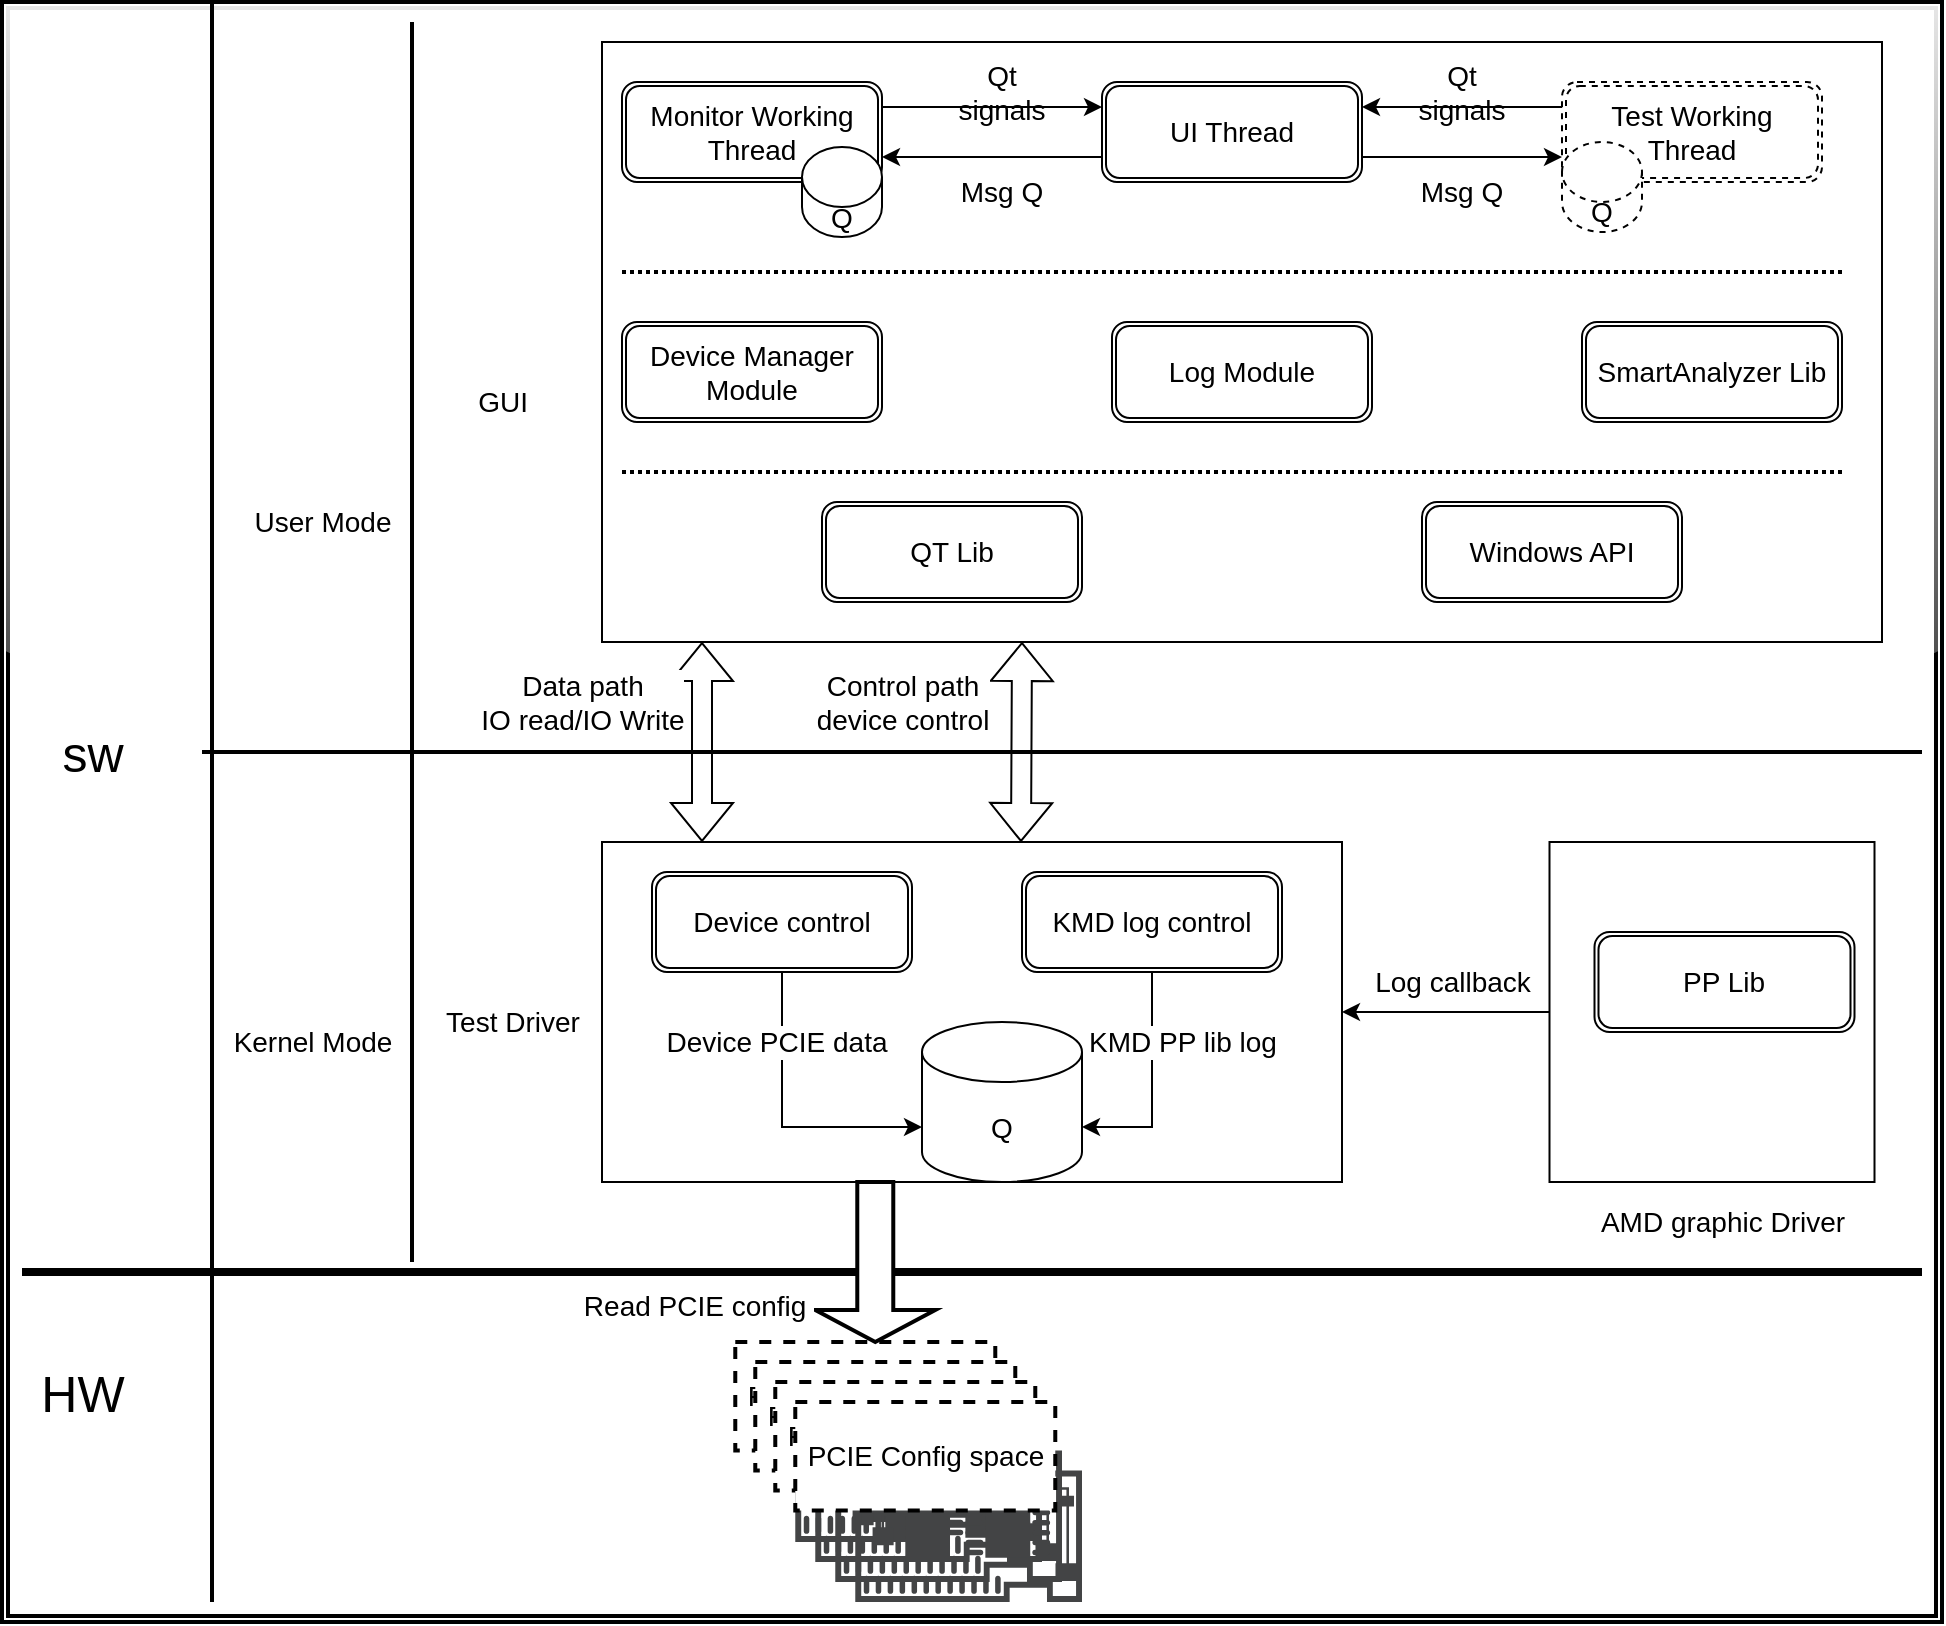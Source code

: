 <mxfile version="16.5.6" type="github">
  <diagram id="kgpKYQtTHZ0yAKxKKP6v" name="Page-1">
    <mxGraphModel dx="2881" dy="1091" grid="1" gridSize="10" guides="1" tooltips="1" connect="1" arrows="1" fold="1" page="1" pageScale="1" pageWidth="850" pageHeight="1100" math="0" shadow="0">
      <root>
        <mxCell id="0" />
        <mxCell id="1" parent="0" />
        <mxCell id="bdpj6q706ZwAjSxWvGq5-77" value="" style="shape=ext;double=1;rounded=0;whiteSpace=wrap;html=1;glass=1;fontSize=25;strokeWidth=2;shadow=0;sketch=0;" vertex="1" parent="1">
          <mxGeometry x="-170" y="310" width="970" height="810" as="geometry" />
        </mxCell>
        <mxCell id="bdpj6q706ZwAjSxWvGq5-51" value="&lt;span style=&quot;font-size: 14px;&quot;&gt;PCIE Config space&lt;/span&gt;" style="rounded=0;whiteSpace=wrap;html=1;dashed=1;strokeWidth=2;glass=0;fontSize=14;fontStyle=0" vertex="1" parent="1">
          <mxGeometry x="196.64" y="980" width="130" height="54.25" as="geometry" />
        </mxCell>
        <mxCell id="bdpj6q706ZwAjSxWvGq5-3" value="User Mode" style="text;html=1;align=center;verticalAlign=middle;resizable=0;points=[];autosize=1;strokeColor=none;fillColor=none;fontSize=14;fontStyle=0" vertex="1" parent="1">
          <mxGeometry x="-50" y="560" width="80" height="20" as="geometry" />
        </mxCell>
        <mxCell id="bdpj6q706ZwAjSxWvGq5-4" value="GUI" style="text;html=1;align=center;verticalAlign=middle;resizable=0;points=[];autosize=1;strokeColor=none;fillColor=none;fontSize=14;fontStyle=0" vertex="1" parent="1">
          <mxGeometry x="60" y="500" width="40" height="20" as="geometry" />
        </mxCell>
        <mxCell id="bdpj6q706ZwAjSxWvGq5-5" value="Kernel Mode" style="text;html=1;align=center;verticalAlign=middle;resizable=0;points=[];autosize=1;strokeColor=none;fillColor=none;fontSize=14;fontStyle=0" vertex="1" parent="1">
          <mxGeometry x="-60" y="820" width="90" height="20" as="geometry" />
        </mxCell>
        <mxCell id="bdpj6q706ZwAjSxWvGq5-6" value="" style="line;strokeWidth=2;direction=south;html=1;fontSize=14;fontStyle=0" vertex="1" parent="1">
          <mxGeometry x="30" y="320" width="10" height="620" as="geometry" />
        </mxCell>
        <mxCell id="bdpj6q706ZwAjSxWvGq5-7" value="" style="line;strokeWidth=4;html=1;perimeter=backbonePerimeter;points=[];outlineConnect=0;fontSize=14;fontStyle=0" vertex="1" parent="1">
          <mxGeometry x="-160" y="940" width="950" height="10" as="geometry" />
        </mxCell>
        <mxCell id="bdpj6q706ZwAjSxWvGq5-8" value="" style="line;strokeWidth=2;direction=south;html=1;fontSize=14;fontStyle=0" vertex="1" parent="1">
          <mxGeometry x="-70" y="310" width="10" height="800" as="geometry" />
        </mxCell>
        <mxCell id="bdpj6q706ZwAjSxWvGq5-9" value="&lt;font style=&quot;font-size: 25px&quot;&gt;sw&lt;/font&gt;" style="text;html=1;align=center;verticalAlign=middle;resizable=0;points=[];autosize=1;strokeColor=none;fillColor=none;fontSize=14;fontStyle=0" vertex="1" parent="1">
          <mxGeometry x="-150" y="670" width="50" height="30" as="geometry" />
        </mxCell>
        <mxCell id="bdpj6q706ZwAjSxWvGq5-10" value="&lt;font style=&quot;font-size: 25px&quot;&gt;HW&lt;/font&gt;" style="text;html=1;align=center;verticalAlign=middle;resizable=0;points=[];autosize=1;strokeColor=none;fillColor=none;fontSize=14;fontStyle=0" vertex="1" parent="1">
          <mxGeometry x="-160" y="990" width="60" height="30" as="geometry" />
        </mxCell>
        <mxCell id="bdpj6q706ZwAjSxWvGq5-11" value="" style="whiteSpace=wrap;html=1;fontSize=14;fontStyle=0" vertex="1" parent="1">
          <mxGeometry x="130" y="730" width="370" height="170" as="geometry" />
        </mxCell>
        <mxCell id="bdpj6q706ZwAjSxWvGq5-73" style="edgeStyle=orthogonalEdgeStyle;rounded=0;orthogonalLoop=1;jettySize=auto;html=1;fontSize=14;fontStyle=0" edge="1" parent="1" source="bdpj6q706ZwAjSxWvGq5-12" target="bdpj6q706ZwAjSxWvGq5-11">
          <mxGeometry relative="1" as="geometry" />
        </mxCell>
        <mxCell id="bdpj6q706ZwAjSxWvGq5-12" value="" style="whiteSpace=wrap;html=1;fontSize=14;fontStyle=0" vertex="1" parent="1">
          <mxGeometry x="603.75" y="730" width="162.5" height="170" as="geometry" />
        </mxCell>
        <mxCell id="bdpj6q706ZwAjSxWvGq5-13" value="" style="whiteSpace=wrap;html=1;fontSize=14;fontStyle=0" vertex="1" parent="1">
          <mxGeometry x="130" y="330" width="640" height="300" as="geometry" />
        </mxCell>
        <mxCell id="bdpj6q706ZwAjSxWvGq5-14" value="Test Driver" style="text;html=1;align=center;verticalAlign=middle;resizable=0;points=[];autosize=1;strokeColor=none;fillColor=none;fontSize=14;fontStyle=0" vertex="1" parent="1">
          <mxGeometry x="45" y="810" width="80" height="20" as="geometry" />
        </mxCell>
        <mxCell id="bdpj6q706ZwAjSxWvGq5-16" value="AMD graphic Driver" style="text;html=1;align=center;verticalAlign=middle;resizable=0;points=[];autosize=1;strokeColor=none;fillColor=none;fontSize=14;fontStyle=0" vertex="1" parent="1">
          <mxGeometry x="620" y="910" width="140" height="20" as="geometry" />
        </mxCell>
        <mxCell id="bdpj6q706ZwAjSxWvGq5-32" style="edgeStyle=orthogonalEdgeStyle;rounded=0;orthogonalLoop=1;jettySize=auto;html=1;entryX=1;entryY=0.75;entryDx=0;entryDy=0;fontSize=14;fontStyle=0" edge="1" parent="1" source="bdpj6q706ZwAjSxWvGq5-17" target="bdpj6q706ZwAjSxWvGq5-18">
          <mxGeometry relative="1" as="geometry">
            <Array as="points">
              <mxPoint x="325" y="388" />
            </Array>
          </mxGeometry>
        </mxCell>
        <mxCell id="bdpj6q706ZwAjSxWvGq5-34" style="edgeStyle=orthogonalEdgeStyle;rounded=0;orthogonalLoop=1;jettySize=auto;html=1;entryX=0;entryY=0.75;entryDx=0;entryDy=0;exitX=1;exitY=0.75;exitDx=0;exitDy=0;fontSize=14;fontStyle=0" edge="1" parent="1" source="bdpj6q706ZwAjSxWvGq5-17" target="bdpj6q706ZwAjSxWvGq5-19">
          <mxGeometry relative="1" as="geometry" />
        </mxCell>
        <mxCell id="bdpj6q706ZwAjSxWvGq5-17" value="UI Thread" style="shape=ext;double=1;rounded=1;whiteSpace=wrap;html=1;fontSize=14;fontStyle=0" vertex="1" parent="1">
          <mxGeometry x="380" y="350" width="130" height="50" as="geometry" />
        </mxCell>
        <mxCell id="bdpj6q706ZwAjSxWvGq5-26" style="edgeStyle=orthogonalEdgeStyle;rounded=0;orthogonalLoop=1;jettySize=auto;html=1;exitX=1;exitY=0.25;exitDx=0;exitDy=0;entryX=0;entryY=0.25;entryDx=0;entryDy=0;fontSize=14;fontStyle=0" edge="1" parent="1" source="bdpj6q706ZwAjSxWvGq5-18" target="bdpj6q706ZwAjSxWvGq5-17">
          <mxGeometry relative="1" as="geometry" />
        </mxCell>
        <mxCell id="bdpj6q706ZwAjSxWvGq5-18" value="Monitor Working Thread" style="shape=ext;double=1;rounded=1;whiteSpace=wrap;html=1;fontSize=14;fontStyle=0" vertex="1" parent="1">
          <mxGeometry x="140" y="350" width="130" height="50" as="geometry" />
        </mxCell>
        <mxCell id="bdpj6q706ZwAjSxWvGq5-28" style="edgeStyle=orthogonalEdgeStyle;rounded=0;orthogonalLoop=1;jettySize=auto;html=1;entryX=1;entryY=0.25;entryDx=0;entryDy=0;exitX=0;exitY=0.25;exitDx=0;exitDy=0;fontSize=14;fontStyle=0" edge="1" parent="1" source="bdpj6q706ZwAjSxWvGq5-19" target="bdpj6q706ZwAjSxWvGq5-17">
          <mxGeometry relative="1" as="geometry" />
        </mxCell>
        <mxCell id="bdpj6q706ZwAjSxWvGq5-19" value="Test Working Thread" style="shape=ext;double=1;rounded=1;whiteSpace=wrap;html=1;dashed=1;fontSize=14;fontStyle=0" vertex="1" parent="1">
          <mxGeometry x="610" y="350" width="130" height="50" as="geometry" />
        </mxCell>
        <mxCell id="bdpj6q706ZwAjSxWvGq5-20" value="Device Manager Module" style="shape=ext;double=1;rounded=1;whiteSpace=wrap;html=1;fontSize=14;fontStyle=0" vertex="1" parent="1">
          <mxGeometry x="140" y="470" width="130" height="50" as="geometry" />
        </mxCell>
        <mxCell id="bdpj6q706ZwAjSxWvGq5-21" value="Log Module" style="shape=ext;double=1;rounded=1;whiteSpace=wrap;html=1;fontSize=14;fontStyle=0" vertex="1" parent="1">
          <mxGeometry x="385" y="470" width="130" height="50" as="geometry" />
        </mxCell>
        <mxCell id="bdpj6q706ZwAjSxWvGq5-22" value="QT Lib" style="shape=ext;double=1;rounded=1;whiteSpace=wrap;html=1;fontSize=14;fontStyle=0" vertex="1" parent="1">
          <mxGeometry x="240" y="560" width="130" height="50" as="geometry" />
        </mxCell>
        <mxCell id="bdpj6q706ZwAjSxWvGq5-23" value="Windows API" style="shape=ext;double=1;rounded=1;whiteSpace=wrap;html=1;fontSize=14;fontStyle=0" vertex="1" parent="1">
          <mxGeometry x="540" y="560" width="130" height="50" as="geometry" />
        </mxCell>
        <mxCell id="bdpj6q706ZwAjSxWvGq5-24" value="SmartAnalyzer Lib" style="shape=ext;double=1;rounded=1;whiteSpace=wrap;html=1;fontSize=14;fontStyle=0" vertex="1" parent="1">
          <mxGeometry x="620" y="470" width="130" height="50" as="geometry" />
        </mxCell>
        <mxCell id="bdpj6q706ZwAjSxWvGq5-27" value="Qt signals" style="text;html=1;strokeColor=none;fillColor=none;align=center;verticalAlign=middle;whiteSpace=wrap;rounded=0;fontSize=14;fontStyle=0" vertex="1" parent="1">
          <mxGeometry x="300" y="340" width="60" height="30" as="geometry" />
        </mxCell>
        <mxCell id="bdpj6q706ZwAjSxWvGq5-29" value="Qt signals" style="text;html=1;strokeColor=none;fillColor=none;align=center;verticalAlign=middle;whiteSpace=wrap;rounded=0;fontSize=14;fontStyle=0" vertex="1" parent="1">
          <mxGeometry x="530" y="340" width="60" height="30" as="geometry" />
        </mxCell>
        <mxCell id="bdpj6q706ZwAjSxWvGq5-33" value="Msg Q" style="text;html=1;strokeColor=none;fillColor=none;align=center;verticalAlign=middle;whiteSpace=wrap;rounded=0;fontSize=14;fontStyle=0" vertex="1" parent="1">
          <mxGeometry x="300" y="390" width="60" height="30" as="geometry" />
        </mxCell>
        <mxCell id="bdpj6q706ZwAjSxWvGq5-35" value="Msg Q" style="text;html=1;strokeColor=none;fillColor=none;align=center;verticalAlign=middle;whiteSpace=wrap;rounded=0;fontSize=14;fontStyle=0" vertex="1" parent="1">
          <mxGeometry x="530" y="390" width="60" height="30" as="geometry" />
        </mxCell>
        <mxCell id="bdpj6q706ZwAjSxWvGq5-36" value="Q" style="shape=cylinder3;whiteSpace=wrap;html=1;boundedLbl=1;backgroundOutline=1;size=15;fontSize=14;fontStyle=0" vertex="1" parent="1">
          <mxGeometry x="230" y="382.5" width="40" height="45" as="geometry" />
        </mxCell>
        <mxCell id="bdpj6q706ZwAjSxWvGq5-37" value="Q" style="shape=cylinder3;whiteSpace=wrap;html=1;boundedLbl=1;backgroundOutline=1;size=15;dashed=1;fontSize=14;fontStyle=0" vertex="1" parent="1">
          <mxGeometry x="610" y="380" width="40" height="45" as="geometry" />
        </mxCell>
        <mxCell id="bdpj6q706ZwAjSxWvGq5-39" value="" style="line;strokeWidth=2;html=1;dashed=1;dashPattern=1 1;fontSize=14;fontStyle=0" vertex="1" parent="1">
          <mxGeometry x="140" y="440" width="610" height="10" as="geometry" />
        </mxCell>
        <mxCell id="bdpj6q706ZwAjSxWvGq5-40" value="" style="line;strokeWidth=2;html=1;dashed=1;dashPattern=1 1;fontSize=14;fontStyle=0" vertex="1" parent="1">
          <mxGeometry x="140" y="540" width="610" height="10" as="geometry" />
        </mxCell>
        <mxCell id="bdpj6q706ZwAjSxWvGq5-41" value="" style="line;strokeWidth=2;html=1;fontSize=14;fontStyle=0" vertex="1" parent="1">
          <mxGeometry x="-70" y="680" width="860" height="10" as="geometry" />
        </mxCell>
        <mxCell id="bdpj6q706ZwAjSxWvGq5-42" value="" style="shape=flexArrow;endArrow=classic;startArrow=classic;html=1;rounded=0;fontSize=14;fontStyle=0" edge="1" parent="1">
          <mxGeometry width="100" height="100" relative="1" as="geometry">
            <mxPoint x="180" y="730" as="sourcePoint" />
            <mxPoint x="180" y="630" as="targetPoint" />
          </mxGeometry>
        </mxCell>
        <mxCell id="bdpj6q706ZwAjSxWvGq5-44" value="Data path&lt;br style=&quot;font-size: 14px;&quot;&gt;IO read/IO Write" style="edgeLabel;html=1;align=center;verticalAlign=middle;resizable=0;points=[];fontSize=14;fontStyle=0" vertex="1" connectable="0" parent="bdpj6q706ZwAjSxWvGq5-42">
          <mxGeometry x="0.3" y="-9" relative="1" as="geometry">
            <mxPoint x="-69" y="-5" as="offset" />
          </mxGeometry>
        </mxCell>
        <mxCell id="bdpj6q706ZwAjSxWvGq5-43" value="Q" style="shape=cylinder3;whiteSpace=wrap;html=1;boundedLbl=1;backgroundOutline=1;size=15;fontSize=14;fontStyle=0" vertex="1" parent="1">
          <mxGeometry x="290" y="820" width="80" height="80" as="geometry" />
        </mxCell>
        <mxCell id="bdpj6q706ZwAjSxWvGq5-45" value="" style="shape=flexArrow;endArrow=classic;startArrow=classic;html=1;rounded=0;fontSize=14;fontStyle=0" edge="1" parent="1">
          <mxGeometry width="100" height="100" relative="1" as="geometry">
            <mxPoint x="339.5" y="730" as="sourcePoint" />
            <mxPoint x="340" y="630" as="targetPoint" />
          </mxGeometry>
        </mxCell>
        <mxCell id="bdpj6q706ZwAjSxWvGq5-46" value="Control path&lt;br style=&quot;font-size: 14px;&quot;&gt;device control" style="edgeLabel;html=1;align=center;verticalAlign=middle;resizable=0;points=[];fontSize=14;fontStyle=0" vertex="1" connectable="0" parent="bdpj6q706ZwAjSxWvGq5-45">
          <mxGeometry x="0.3" y="-9" relative="1" as="geometry">
            <mxPoint x="-69" y="-5" as="offset" />
          </mxGeometry>
        </mxCell>
        <mxCell id="bdpj6q706ZwAjSxWvGq5-67" style="edgeStyle=orthogonalEdgeStyle;rounded=0;orthogonalLoop=1;jettySize=auto;html=1;entryX=0;entryY=0;entryDx=0;entryDy=52.5;entryPerimeter=0;exitX=0.5;exitY=1;exitDx=0;exitDy=0;fontSize=14;fontStyle=0" edge="1" parent="1" source="bdpj6q706ZwAjSxWvGq5-47" target="bdpj6q706ZwAjSxWvGq5-43">
          <mxGeometry relative="1" as="geometry" />
        </mxCell>
        <mxCell id="bdpj6q706ZwAjSxWvGq5-68" value="Device PCIE data" style="edgeLabel;html=1;align=center;verticalAlign=middle;resizable=0;points=[];fontSize=14;fontStyle=0" vertex="1" connectable="0" parent="bdpj6q706ZwAjSxWvGq5-67">
          <mxGeometry x="-0.783" y="-2" relative="1" as="geometry">
            <mxPoint x="-1" y="19" as="offset" />
          </mxGeometry>
        </mxCell>
        <mxCell id="bdpj6q706ZwAjSxWvGq5-47" value="Device control" style="shape=ext;double=1;rounded=1;whiteSpace=wrap;html=1;fontSize=14;fontStyle=0" vertex="1" parent="1">
          <mxGeometry x="155" y="745" width="130" height="50" as="geometry" />
        </mxCell>
        <mxCell id="bdpj6q706ZwAjSxWvGq5-69" style="edgeStyle=orthogonalEdgeStyle;rounded=0;orthogonalLoop=1;jettySize=auto;html=1;entryX=1;entryY=0;entryDx=0;entryDy=52.5;entryPerimeter=0;fontSize=14;fontStyle=0" edge="1" parent="1" source="bdpj6q706ZwAjSxWvGq5-48" target="bdpj6q706ZwAjSxWvGq5-43">
          <mxGeometry relative="1" as="geometry">
            <Array as="points">
              <mxPoint x="405" y="873" />
            </Array>
          </mxGeometry>
        </mxCell>
        <mxCell id="bdpj6q706ZwAjSxWvGq5-48" value="KMD log control" style="shape=ext;double=1;rounded=1;whiteSpace=wrap;html=1;fontSize=14;fontStyle=0" vertex="1" parent="1">
          <mxGeometry x="340" y="745" width="130" height="50" as="geometry" />
        </mxCell>
        <mxCell id="bdpj6q706ZwAjSxWvGq5-49" value="" style="sketch=0;pointerEvents=1;shadow=0;dashed=0;html=1;strokeColor=none;fillColor=#434445;aspect=fixed;labelPosition=center;verticalLabelPosition=bottom;verticalAlign=top;align=center;outlineConnect=0;shape=mxgraph.vvd.physical_network_adapter;fontSize=14;fontStyle=0" vertex="1" parent="1">
          <mxGeometry x="226.64" y="1014.25" width="113.36" height="65.75" as="geometry" />
        </mxCell>
        <mxCell id="bdpj6q706ZwAjSxWvGq5-52" value="&lt;span style=&quot;font-size: 14px;&quot;&gt;PCIE Config space&lt;/span&gt;" style="rounded=0;whiteSpace=wrap;html=1;dashed=1;strokeWidth=2;glass=0;fontSize=14;fontStyle=0" vertex="1" parent="1">
          <mxGeometry x="206.64" y="990" width="130" height="54.25" as="geometry" />
        </mxCell>
        <mxCell id="bdpj6q706ZwAjSxWvGq5-53" value="" style="sketch=0;pointerEvents=1;shadow=0;dashed=0;html=1;strokeColor=none;fillColor=#434445;aspect=fixed;labelPosition=center;verticalLabelPosition=bottom;verticalAlign=top;align=center;outlineConnect=0;shape=mxgraph.vvd.physical_network_adapter;fontSize=14;fontStyle=0" vertex="1" parent="1">
          <mxGeometry x="236.64" y="1024.25" width="113.36" height="65.75" as="geometry" />
        </mxCell>
        <mxCell id="bdpj6q706ZwAjSxWvGq5-54" value="&lt;span style=&quot;font-size: 14px;&quot;&gt;PCIE Config space&lt;/span&gt;" style="rounded=0;whiteSpace=wrap;html=1;dashed=1;strokeWidth=2;glass=0;fontSize=14;fontStyle=0" vertex="1" parent="1">
          <mxGeometry x="216.64" y="1000" width="130" height="54.25" as="geometry" />
        </mxCell>
        <mxCell id="bdpj6q706ZwAjSxWvGq5-55" value="" style="sketch=0;pointerEvents=1;shadow=0;dashed=0;html=1;strokeColor=none;fillColor=#434445;aspect=fixed;labelPosition=center;verticalLabelPosition=bottom;verticalAlign=top;align=center;outlineConnect=0;shape=mxgraph.vvd.physical_network_adapter;fontSize=14;fontStyle=0" vertex="1" parent="1">
          <mxGeometry x="246.64" y="1034.25" width="113.36" height="65.75" as="geometry" />
        </mxCell>
        <mxCell id="bdpj6q706ZwAjSxWvGq5-57" value="" style="sketch=0;pointerEvents=1;shadow=0;dashed=0;html=1;strokeColor=none;fillColor=#434445;aspect=fixed;labelPosition=center;verticalLabelPosition=bottom;verticalAlign=top;align=center;outlineConnect=0;shape=mxgraph.vvd.physical_network_adapter;fontSize=14;fontStyle=0" vertex="1" parent="1">
          <mxGeometry x="256.64" y="1044.25" width="113.36" height="65.75" as="geometry" />
        </mxCell>
        <mxCell id="bdpj6q706ZwAjSxWvGq5-65" value="" style="shape=singleArrow;direction=south;whiteSpace=wrap;html=1;glass=0;strokeWidth=2;fontSize=14;fontStyle=0" vertex="1" parent="1">
          <mxGeometry x="236.64" y="900" width="60" height="80" as="geometry" />
        </mxCell>
        <mxCell id="bdpj6q706ZwAjSxWvGq5-66" value="Read PCIE config&amp;nbsp;" style="edgeLabel;html=1;align=center;verticalAlign=middle;resizable=0;points=[];fontSize=14;fontStyle=0" vertex="1" connectable="0" parent="1">
          <mxGeometry x="150" y="960" as="geometry">
            <mxPoint x="28" y="2" as="offset" />
          </mxGeometry>
        </mxCell>
        <mxCell id="bdpj6q706ZwAjSxWvGq5-70" value="KMD PP lib log" style="edgeLabel;html=1;align=center;verticalAlign=middle;resizable=0;points=[];fontSize=14;fontStyle=0" vertex="1" connectable="0" parent="1">
          <mxGeometry x="420" y="830" as="geometry" />
        </mxCell>
        <mxCell id="bdpj6q706ZwAjSxWvGq5-71" value="PP Lib" style="shape=ext;double=1;rounded=1;whiteSpace=wrap;html=1;fontSize=14;fontStyle=0" vertex="1" parent="1">
          <mxGeometry x="626.25" y="775" width="130" height="50" as="geometry" />
        </mxCell>
        <mxCell id="bdpj6q706ZwAjSxWvGq5-74" value="Log callback" style="text;html=1;align=center;verticalAlign=middle;resizable=0;points=[];autosize=1;strokeColor=none;fillColor=none;fontSize=14;fontStyle=0" vertex="1" parent="1">
          <mxGeometry x="510" y="790" width="90" height="20" as="geometry" />
        </mxCell>
        <mxCell id="bdpj6q706ZwAjSxWvGq5-56" value="&lt;span style=&quot;font-size: 14px;&quot;&gt;PCIE Config space&lt;/span&gt;" style="rounded=0;whiteSpace=wrap;html=1;dashed=1;strokeWidth=2;glass=0;fontSize=14;fontStyle=0" vertex="1" parent="1">
          <mxGeometry x="226.64" y="1010" width="130" height="54.25" as="geometry" />
        </mxCell>
      </root>
    </mxGraphModel>
  </diagram>
</mxfile>
